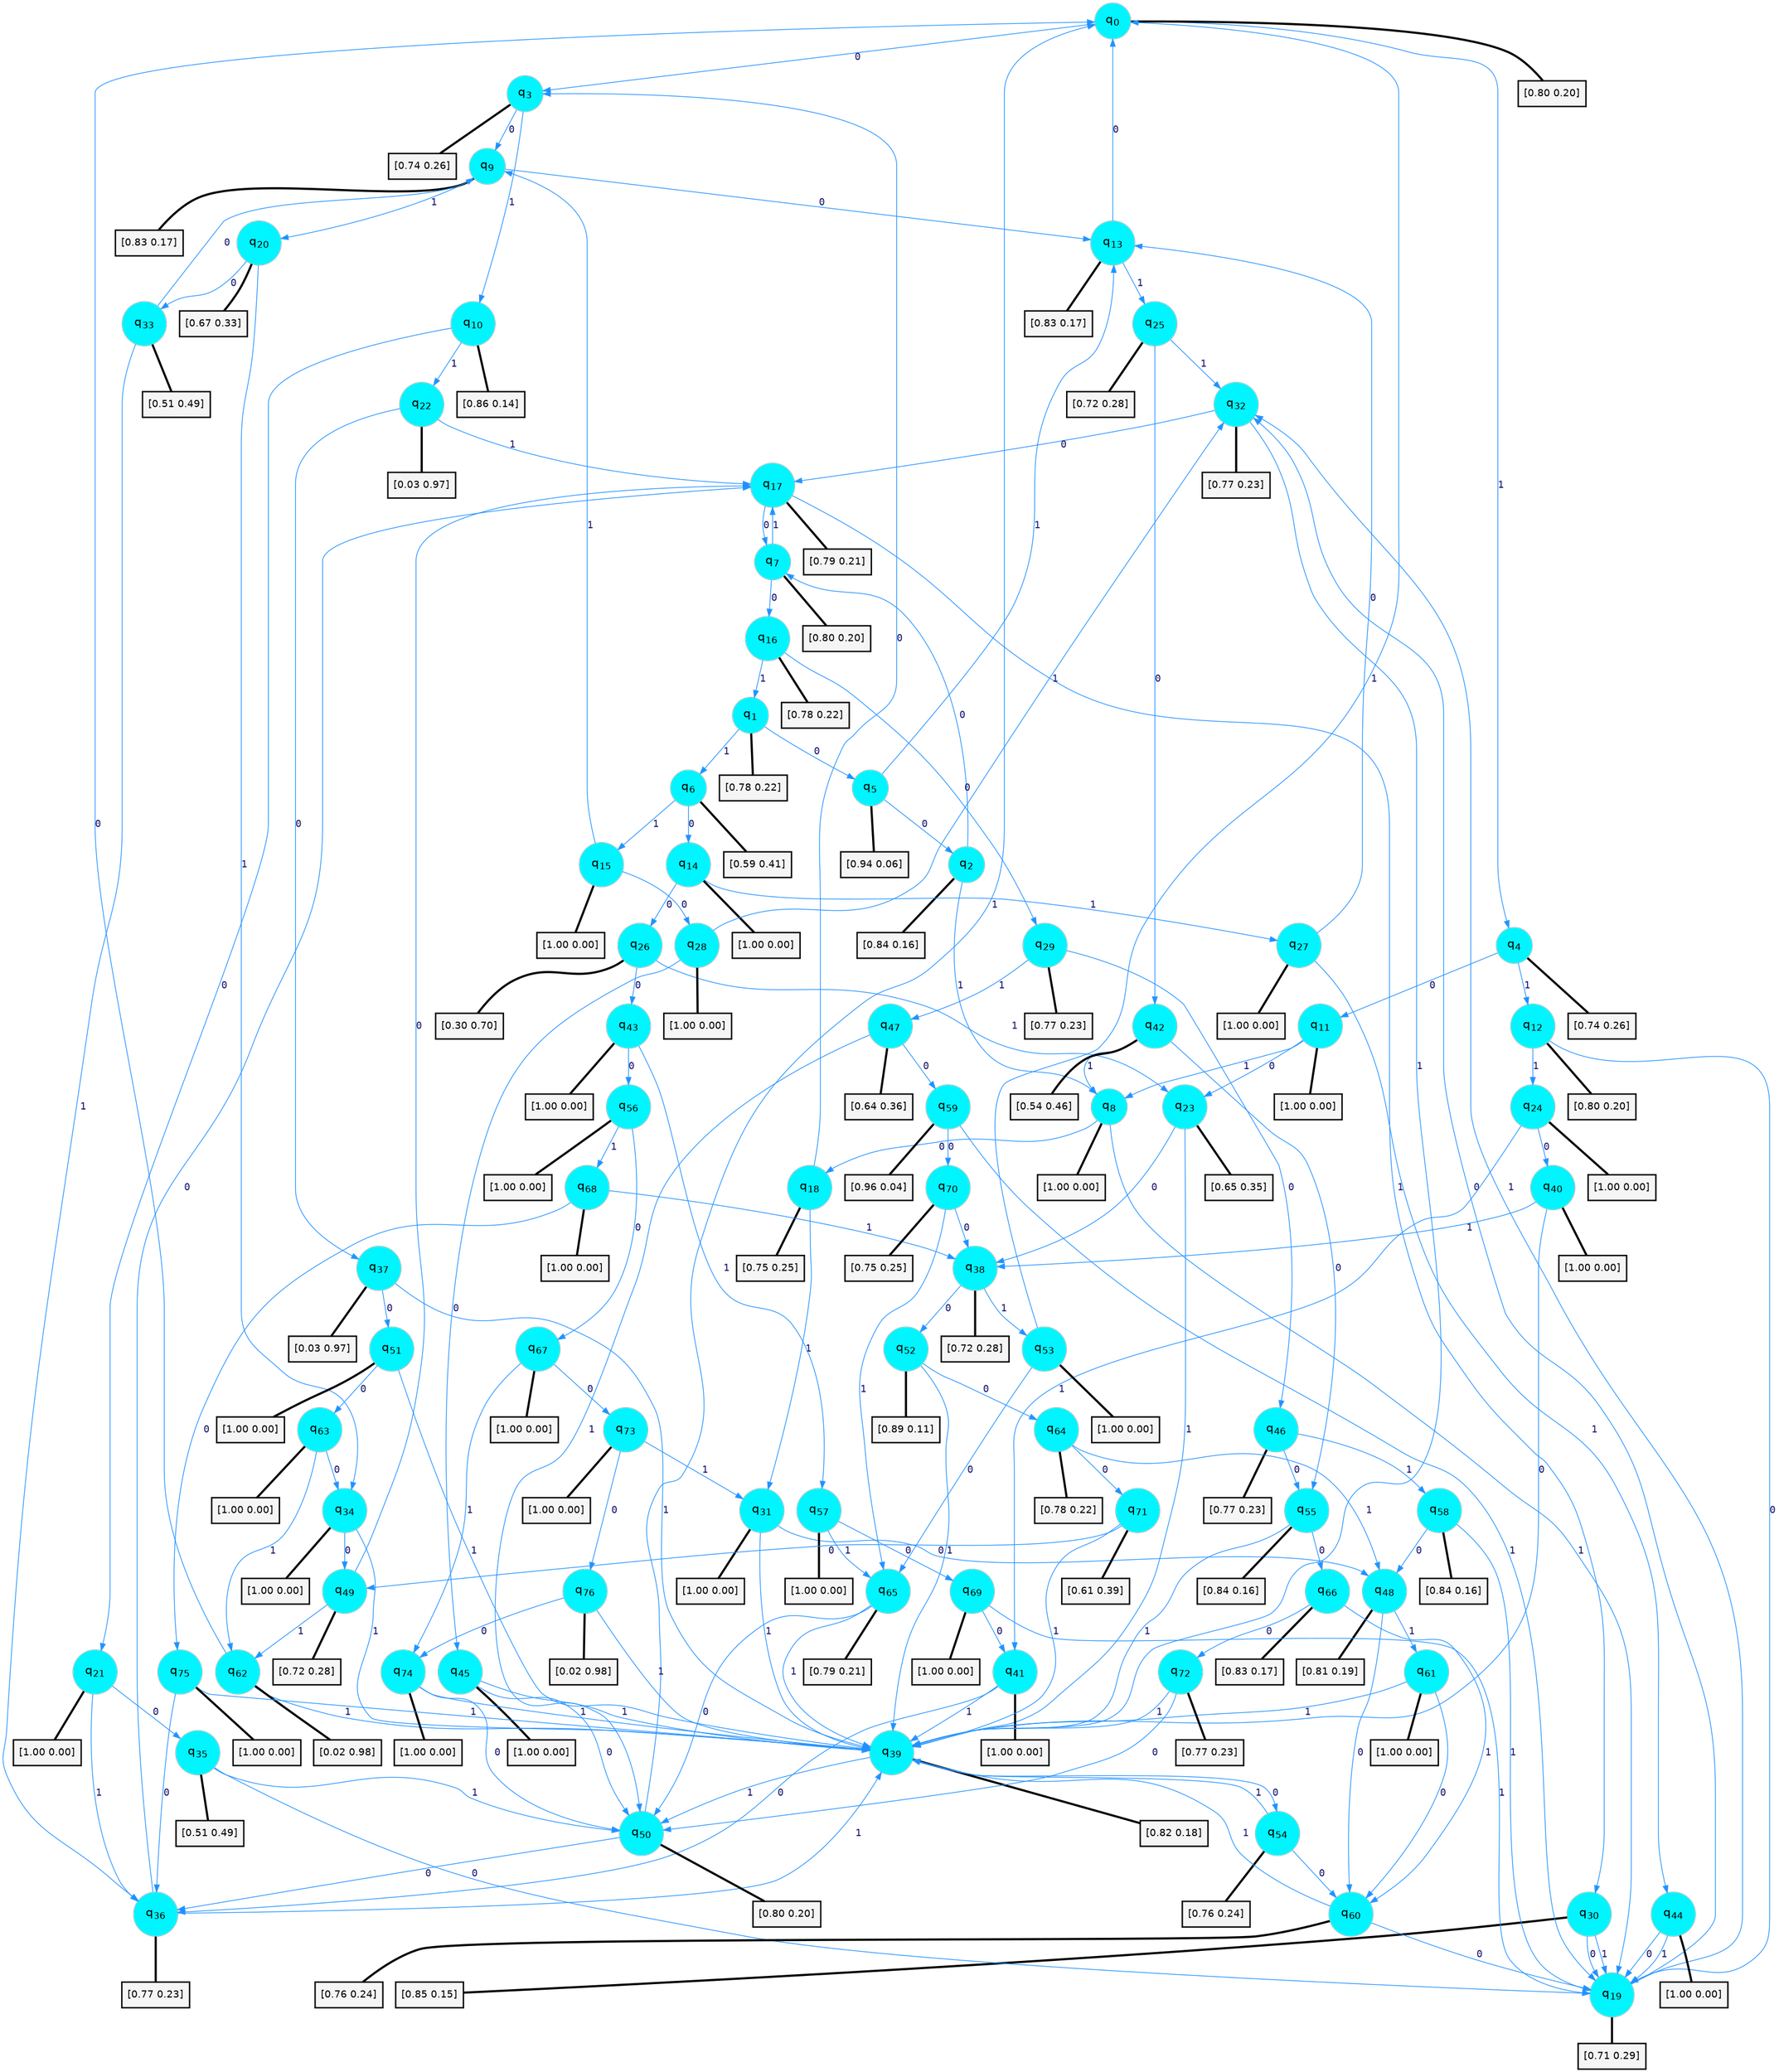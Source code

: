 digraph G {
graph [
bgcolor=transparent, dpi=300, rankdir=TD, size="40,25"];
node [
color=gray, fillcolor=turquoise1, fontcolor=black, fontname=Helvetica, fontsize=16, fontweight=bold, shape=circle, style=filled];
edge [
arrowsize=1, color=dodgerblue1, fontcolor=midnightblue, fontname=courier, fontweight=bold, penwidth=1, style=solid, weight=20];
0[label=<q<SUB>0</SUB>>];
1[label=<q<SUB>1</SUB>>];
2[label=<q<SUB>2</SUB>>];
3[label=<q<SUB>3</SUB>>];
4[label=<q<SUB>4</SUB>>];
5[label=<q<SUB>5</SUB>>];
6[label=<q<SUB>6</SUB>>];
7[label=<q<SUB>7</SUB>>];
8[label=<q<SUB>8</SUB>>];
9[label=<q<SUB>9</SUB>>];
10[label=<q<SUB>10</SUB>>];
11[label=<q<SUB>11</SUB>>];
12[label=<q<SUB>12</SUB>>];
13[label=<q<SUB>13</SUB>>];
14[label=<q<SUB>14</SUB>>];
15[label=<q<SUB>15</SUB>>];
16[label=<q<SUB>16</SUB>>];
17[label=<q<SUB>17</SUB>>];
18[label=<q<SUB>18</SUB>>];
19[label=<q<SUB>19</SUB>>];
20[label=<q<SUB>20</SUB>>];
21[label=<q<SUB>21</SUB>>];
22[label=<q<SUB>22</SUB>>];
23[label=<q<SUB>23</SUB>>];
24[label=<q<SUB>24</SUB>>];
25[label=<q<SUB>25</SUB>>];
26[label=<q<SUB>26</SUB>>];
27[label=<q<SUB>27</SUB>>];
28[label=<q<SUB>28</SUB>>];
29[label=<q<SUB>29</SUB>>];
30[label=<q<SUB>30</SUB>>];
31[label=<q<SUB>31</SUB>>];
32[label=<q<SUB>32</SUB>>];
33[label=<q<SUB>33</SUB>>];
34[label=<q<SUB>34</SUB>>];
35[label=<q<SUB>35</SUB>>];
36[label=<q<SUB>36</SUB>>];
37[label=<q<SUB>37</SUB>>];
38[label=<q<SUB>38</SUB>>];
39[label=<q<SUB>39</SUB>>];
40[label=<q<SUB>40</SUB>>];
41[label=<q<SUB>41</SUB>>];
42[label=<q<SUB>42</SUB>>];
43[label=<q<SUB>43</SUB>>];
44[label=<q<SUB>44</SUB>>];
45[label=<q<SUB>45</SUB>>];
46[label=<q<SUB>46</SUB>>];
47[label=<q<SUB>47</SUB>>];
48[label=<q<SUB>48</SUB>>];
49[label=<q<SUB>49</SUB>>];
50[label=<q<SUB>50</SUB>>];
51[label=<q<SUB>51</SUB>>];
52[label=<q<SUB>52</SUB>>];
53[label=<q<SUB>53</SUB>>];
54[label=<q<SUB>54</SUB>>];
55[label=<q<SUB>55</SUB>>];
56[label=<q<SUB>56</SUB>>];
57[label=<q<SUB>57</SUB>>];
58[label=<q<SUB>58</SUB>>];
59[label=<q<SUB>59</SUB>>];
60[label=<q<SUB>60</SUB>>];
61[label=<q<SUB>61</SUB>>];
62[label=<q<SUB>62</SUB>>];
63[label=<q<SUB>63</SUB>>];
64[label=<q<SUB>64</SUB>>];
65[label=<q<SUB>65</SUB>>];
66[label=<q<SUB>66</SUB>>];
67[label=<q<SUB>67</SUB>>];
68[label=<q<SUB>68</SUB>>];
69[label=<q<SUB>69</SUB>>];
70[label=<q<SUB>70</SUB>>];
71[label=<q<SUB>71</SUB>>];
72[label=<q<SUB>72</SUB>>];
73[label=<q<SUB>73</SUB>>];
74[label=<q<SUB>74</SUB>>];
75[label=<q<SUB>75</SUB>>];
76[label=<q<SUB>76</SUB>>];
77[label="[0.80 0.20]", shape=box,fontcolor=black, fontname=Helvetica, fontsize=14, penwidth=2, fillcolor=whitesmoke,color=black];
78[label="[0.78 0.22]", shape=box,fontcolor=black, fontname=Helvetica, fontsize=14, penwidth=2, fillcolor=whitesmoke,color=black];
79[label="[0.84 0.16]", shape=box,fontcolor=black, fontname=Helvetica, fontsize=14, penwidth=2, fillcolor=whitesmoke,color=black];
80[label="[0.74 0.26]", shape=box,fontcolor=black, fontname=Helvetica, fontsize=14, penwidth=2, fillcolor=whitesmoke,color=black];
81[label="[0.74 0.26]", shape=box,fontcolor=black, fontname=Helvetica, fontsize=14, penwidth=2, fillcolor=whitesmoke,color=black];
82[label="[0.94 0.06]", shape=box,fontcolor=black, fontname=Helvetica, fontsize=14, penwidth=2, fillcolor=whitesmoke,color=black];
83[label="[0.59 0.41]", shape=box,fontcolor=black, fontname=Helvetica, fontsize=14, penwidth=2, fillcolor=whitesmoke,color=black];
84[label="[0.80 0.20]", shape=box,fontcolor=black, fontname=Helvetica, fontsize=14, penwidth=2, fillcolor=whitesmoke,color=black];
85[label="[1.00 0.00]", shape=box,fontcolor=black, fontname=Helvetica, fontsize=14, penwidth=2, fillcolor=whitesmoke,color=black];
86[label="[0.83 0.17]", shape=box,fontcolor=black, fontname=Helvetica, fontsize=14, penwidth=2, fillcolor=whitesmoke,color=black];
87[label="[0.86 0.14]", shape=box,fontcolor=black, fontname=Helvetica, fontsize=14, penwidth=2, fillcolor=whitesmoke,color=black];
88[label="[1.00 0.00]", shape=box,fontcolor=black, fontname=Helvetica, fontsize=14, penwidth=2, fillcolor=whitesmoke,color=black];
89[label="[0.80 0.20]", shape=box,fontcolor=black, fontname=Helvetica, fontsize=14, penwidth=2, fillcolor=whitesmoke,color=black];
90[label="[0.83 0.17]", shape=box,fontcolor=black, fontname=Helvetica, fontsize=14, penwidth=2, fillcolor=whitesmoke,color=black];
91[label="[1.00 0.00]", shape=box,fontcolor=black, fontname=Helvetica, fontsize=14, penwidth=2, fillcolor=whitesmoke,color=black];
92[label="[1.00 0.00]", shape=box,fontcolor=black, fontname=Helvetica, fontsize=14, penwidth=2, fillcolor=whitesmoke,color=black];
93[label="[0.78 0.22]", shape=box,fontcolor=black, fontname=Helvetica, fontsize=14, penwidth=2, fillcolor=whitesmoke,color=black];
94[label="[0.79 0.21]", shape=box,fontcolor=black, fontname=Helvetica, fontsize=14, penwidth=2, fillcolor=whitesmoke,color=black];
95[label="[0.75 0.25]", shape=box,fontcolor=black, fontname=Helvetica, fontsize=14, penwidth=2, fillcolor=whitesmoke,color=black];
96[label="[0.71 0.29]", shape=box,fontcolor=black, fontname=Helvetica, fontsize=14, penwidth=2, fillcolor=whitesmoke,color=black];
97[label="[0.67 0.33]", shape=box,fontcolor=black, fontname=Helvetica, fontsize=14, penwidth=2, fillcolor=whitesmoke,color=black];
98[label="[1.00 0.00]", shape=box,fontcolor=black, fontname=Helvetica, fontsize=14, penwidth=2, fillcolor=whitesmoke,color=black];
99[label="[0.03 0.97]", shape=box,fontcolor=black, fontname=Helvetica, fontsize=14, penwidth=2, fillcolor=whitesmoke,color=black];
100[label="[0.65 0.35]", shape=box,fontcolor=black, fontname=Helvetica, fontsize=14, penwidth=2, fillcolor=whitesmoke,color=black];
101[label="[1.00 0.00]", shape=box,fontcolor=black, fontname=Helvetica, fontsize=14, penwidth=2, fillcolor=whitesmoke,color=black];
102[label="[0.72 0.28]", shape=box,fontcolor=black, fontname=Helvetica, fontsize=14, penwidth=2, fillcolor=whitesmoke,color=black];
103[label="[0.30 0.70]", shape=box,fontcolor=black, fontname=Helvetica, fontsize=14, penwidth=2, fillcolor=whitesmoke,color=black];
104[label="[1.00 0.00]", shape=box,fontcolor=black, fontname=Helvetica, fontsize=14, penwidth=2, fillcolor=whitesmoke,color=black];
105[label="[1.00 0.00]", shape=box,fontcolor=black, fontname=Helvetica, fontsize=14, penwidth=2, fillcolor=whitesmoke,color=black];
106[label="[0.77 0.23]", shape=box,fontcolor=black, fontname=Helvetica, fontsize=14, penwidth=2, fillcolor=whitesmoke,color=black];
107[label="[0.85 0.15]", shape=box,fontcolor=black, fontname=Helvetica, fontsize=14, penwidth=2, fillcolor=whitesmoke,color=black];
108[label="[1.00 0.00]", shape=box,fontcolor=black, fontname=Helvetica, fontsize=14, penwidth=2, fillcolor=whitesmoke,color=black];
109[label="[0.77 0.23]", shape=box,fontcolor=black, fontname=Helvetica, fontsize=14, penwidth=2, fillcolor=whitesmoke,color=black];
110[label="[0.51 0.49]", shape=box,fontcolor=black, fontname=Helvetica, fontsize=14, penwidth=2, fillcolor=whitesmoke,color=black];
111[label="[1.00 0.00]", shape=box,fontcolor=black, fontname=Helvetica, fontsize=14, penwidth=2, fillcolor=whitesmoke,color=black];
112[label="[0.51 0.49]", shape=box,fontcolor=black, fontname=Helvetica, fontsize=14, penwidth=2, fillcolor=whitesmoke,color=black];
113[label="[0.77 0.23]", shape=box,fontcolor=black, fontname=Helvetica, fontsize=14, penwidth=2, fillcolor=whitesmoke,color=black];
114[label="[0.03 0.97]", shape=box,fontcolor=black, fontname=Helvetica, fontsize=14, penwidth=2, fillcolor=whitesmoke,color=black];
115[label="[0.72 0.28]", shape=box,fontcolor=black, fontname=Helvetica, fontsize=14, penwidth=2, fillcolor=whitesmoke,color=black];
116[label="[0.82 0.18]", shape=box,fontcolor=black, fontname=Helvetica, fontsize=14, penwidth=2, fillcolor=whitesmoke,color=black];
117[label="[1.00 0.00]", shape=box,fontcolor=black, fontname=Helvetica, fontsize=14, penwidth=2, fillcolor=whitesmoke,color=black];
118[label="[1.00 0.00]", shape=box,fontcolor=black, fontname=Helvetica, fontsize=14, penwidth=2, fillcolor=whitesmoke,color=black];
119[label="[0.54 0.46]", shape=box,fontcolor=black, fontname=Helvetica, fontsize=14, penwidth=2, fillcolor=whitesmoke,color=black];
120[label="[1.00 0.00]", shape=box,fontcolor=black, fontname=Helvetica, fontsize=14, penwidth=2, fillcolor=whitesmoke,color=black];
121[label="[1.00 0.00]", shape=box,fontcolor=black, fontname=Helvetica, fontsize=14, penwidth=2, fillcolor=whitesmoke,color=black];
122[label="[1.00 0.00]", shape=box,fontcolor=black, fontname=Helvetica, fontsize=14, penwidth=2, fillcolor=whitesmoke,color=black];
123[label="[0.77 0.23]", shape=box,fontcolor=black, fontname=Helvetica, fontsize=14, penwidth=2, fillcolor=whitesmoke,color=black];
124[label="[0.64 0.36]", shape=box,fontcolor=black, fontname=Helvetica, fontsize=14, penwidth=2, fillcolor=whitesmoke,color=black];
125[label="[0.81 0.19]", shape=box,fontcolor=black, fontname=Helvetica, fontsize=14, penwidth=2, fillcolor=whitesmoke,color=black];
126[label="[0.72 0.28]", shape=box,fontcolor=black, fontname=Helvetica, fontsize=14, penwidth=2, fillcolor=whitesmoke,color=black];
127[label="[0.80 0.20]", shape=box,fontcolor=black, fontname=Helvetica, fontsize=14, penwidth=2, fillcolor=whitesmoke,color=black];
128[label="[1.00 0.00]", shape=box,fontcolor=black, fontname=Helvetica, fontsize=14, penwidth=2, fillcolor=whitesmoke,color=black];
129[label="[0.89 0.11]", shape=box,fontcolor=black, fontname=Helvetica, fontsize=14, penwidth=2, fillcolor=whitesmoke,color=black];
130[label="[1.00 0.00]", shape=box,fontcolor=black, fontname=Helvetica, fontsize=14, penwidth=2, fillcolor=whitesmoke,color=black];
131[label="[0.76 0.24]", shape=box,fontcolor=black, fontname=Helvetica, fontsize=14, penwidth=2, fillcolor=whitesmoke,color=black];
132[label="[0.84 0.16]", shape=box,fontcolor=black, fontname=Helvetica, fontsize=14, penwidth=2, fillcolor=whitesmoke,color=black];
133[label="[1.00 0.00]", shape=box,fontcolor=black, fontname=Helvetica, fontsize=14, penwidth=2, fillcolor=whitesmoke,color=black];
134[label="[1.00 0.00]", shape=box,fontcolor=black, fontname=Helvetica, fontsize=14, penwidth=2, fillcolor=whitesmoke,color=black];
135[label="[0.84 0.16]", shape=box,fontcolor=black, fontname=Helvetica, fontsize=14, penwidth=2, fillcolor=whitesmoke,color=black];
136[label="[0.96 0.04]", shape=box,fontcolor=black, fontname=Helvetica, fontsize=14, penwidth=2, fillcolor=whitesmoke,color=black];
137[label="[0.76 0.24]", shape=box,fontcolor=black, fontname=Helvetica, fontsize=14, penwidth=2, fillcolor=whitesmoke,color=black];
138[label="[1.00 0.00]", shape=box,fontcolor=black, fontname=Helvetica, fontsize=14, penwidth=2, fillcolor=whitesmoke,color=black];
139[label="[0.02 0.98]", shape=box,fontcolor=black, fontname=Helvetica, fontsize=14, penwidth=2, fillcolor=whitesmoke,color=black];
140[label="[1.00 0.00]", shape=box,fontcolor=black, fontname=Helvetica, fontsize=14, penwidth=2, fillcolor=whitesmoke,color=black];
141[label="[0.78 0.22]", shape=box,fontcolor=black, fontname=Helvetica, fontsize=14, penwidth=2, fillcolor=whitesmoke,color=black];
142[label="[0.79 0.21]", shape=box,fontcolor=black, fontname=Helvetica, fontsize=14, penwidth=2, fillcolor=whitesmoke,color=black];
143[label="[0.83 0.17]", shape=box,fontcolor=black, fontname=Helvetica, fontsize=14, penwidth=2, fillcolor=whitesmoke,color=black];
144[label="[1.00 0.00]", shape=box,fontcolor=black, fontname=Helvetica, fontsize=14, penwidth=2, fillcolor=whitesmoke,color=black];
145[label="[1.00 0.00]", shape=box,fontcolor=black, fontname=Helvetica, fontsize=14, penwidth=2, fillcolor=whitesmoke,color=black];
146[label="[1.00 0.00]", shape=box,fontcolor=black, fontname=Helvetica, fontsize=14, penwidth=2, fillcolor=whitesmoke,color=black];
147[label="[0.75 0.25]", shape=box,fontcolor=black, fontname=Helvetica, fontsize=14, penwidth=2, fillcolor=whitesmoke,color=black];
148[label="[0.61 0.39]", shape=box,fontcolor=black, fontname=Helvetica, fontsize=14, penwidth=2, fillcolor=whitesmoke,color=black];
149[label="[0.77 0.23]", shape=box,fontcolor=black, fontname=Helvetica, fontsize=14, penwidth=2, fillcolor=whitesmoke,color=black];
150[label="[1.00 0.00]", shape=box,fontcolor=black, fontname=Helvetica, fontsize=14, penwidth=2, fillcolor=whitesmoke,color=black];
151[label="[1.00 0.00]", shape=box,fontcolor=black, fontname=Helvetica, fontsize=14, penwidth=2, fillcolor=whitesmoke,color=black];
152[label="[1.00 0.00]", shape=box,fontcolor=black, fontname=Helvetica, fontsize=14, penwidth=2, fillcolor=whitesmoke,color=black];
153[label="[0.02 0.98]", shape=box,fontcolor=black, fontname=Helvetica, fontsize=14, penwidth=2, fillcolor=whitesmoke,color=black];
0->3 [label=0];
0->4 [label=1];
0->77 [arrowhead=none, penwidth=3,color=black];
1->5 [label=0];
1->6 [label=1];
1->78 [arrowhead=none, penwidth=3,color=black];
2->7 [label=0];
2->8 [label=1];
2->79 [arrowhead=none, penwidth=3,color=black];
3->9 [label=0];
3->10 [label=1];
3->80 [arrowhead=none, penwidth=3,color=black];
4->11 [label=0];
4->12 [label=1];
4->81 [arrowhead=none, penwidth=3,color=black];
5->2 [label=0];
5->13 [label=1];
5->82 [arrowhead=none, penwidth=3,color=black];
6->14 [label=0];
6->15 [label=1];
6->83 [arrowhead=none, penwidth=3,color=black];
7->16 [label=0];
7->17 [label=1];
7->84 [arrowhead=none, penwidth=3,color=black];
8->18 [label=0];
8->19 [label=1];
8->85 [arrowhead=none, penwidth=3,color=black];
9->13 [label=0];
9->20 [label=1];
9->86 [arrowhead=none, penwidth=3,color=black];
10->21 [label=0];
10->22 [label=1];
10->87 [arrowhead=none, penwidth=3,color=black];
11->23 [label=0];
11->8 [label=1];
11->88 [arrowhead=none, penwidth=3,color=black];
12->19 [label=0];
12->24 [label=1];
12->89 [arrowhead=none, penwidth=3,color=black];
13->0 [label=0];
13->25 [label=1];
13->90 [arrowhead=none, penwidth=3,color=black];
14->26 [label=0];
14->27 [label=1];
14->91 [arrowhead=none, penwidth=3,color=black];
15->28 [label=0];
15->9 [label=1];
15->92 [arrowhead=none, penwidth=3,color=black];
16->29 [label=0];
16->1 [label=1];
16->93 [arrowhead=none, penwidth=3,color=black];
17->7 [label=0];
17->30 [label=1];
17->94 [arrowhead=none, penwidth=3,color=black];
18->3 [label=0];
18->31 [label=1];
18->95 [arrowhead=none, penwidth=3,color=black];
19->32 [label=0];
19->32 [label=1];
19->96 [arrowhead=none, penwidth=3,color=black];
20->33 [label=0];
20->34 [label=1];
20->97 [arrowhead=none, penwidth=3,color=black];
21->35 [label=0];
21->36 [label=1];
21->98 [arrowhead=none, penwidth=3,color=black];
22->37 [label=0];
22->17 [label=1];
22->99 [arrowhead=none, penwidth=3,color=black];
23->38 [label=0];
23->39 [label=1];
23->100 [arrowhead=none, penwidth=3,color=black];
24->40 [label=0];
24->41 [label=1];
24->101 [arrowhead=none, penwidth=3,color=black];
25->42 [label=0];
25->32 [label=1];
25->102 [arrowhead=none, penwidth=3,color=black];
26->43 [label=0];
26->23 [label=1];
26->103 [arrowhead=none, penwidth=3,color=black];
27->13 [label=0];
27->44 [label=1];
27->104 [arrowhead=none, penwidth=3,color=black];
28->45 [label=0];
28->32 [label=1];
28->105 [arrowhead=none, penwidth=3,color=black];
29->46 [label=0];
29->47 [label=1];
29->106 [arrowhead=none, penwidth=3,color=black];
30->19 [label=0];
30->19 [label=1];
30->107 [arrowhead=none, penwidth=3,color=black];
31->48 [label=0];
31->39 [label=1];
31->108 [arrowhead=none, penwidth=3,color=black];
32->17 [label=0];
32->39 [label=1];
32->109 [arrowhead=none, penwidth=3,color=black];
33->9 [label=0];
33->36 [label=1];
33->110 [arrowhead=none, penwidth=3,color=black];
34->49 [label=0];
34->39 [label=1];
34->111 [arrowhead=none, penwidth=3,color=black];
35->19 [label=0];
35->50 [label=1];
35->112 [arrowhead=none, penwidth=3,color=black];
36->17 [label=0];
36->39 [label=1];
36->113 [arrowhead=none, penwidth=3,color=black];
37->51 [label=0];
37->39 [label=1];
37->114 [arrowhead=none, penwidth=3,color=black];
38->52 [label=0];
38->53 [label=1];
38->115 [arrowhead=none, penwidth=3,color=black];
39->54 [label=0];
39->50 [label=1];
39->116 [arrowhead=none, penwidth=3,color=black];
40->39 [label=0];
40->38 [label=1];
40->117 [arrowhead=none, penwidth=3,color=black];
41->36 [label=0];
41->39 [label=1];
41->118 [arrowhead=none, penwidth=3,color=black];
42->55 [label=0];
42->8 [label=1];
42->119 [arrowhead=none, penwidth=3,color=black];
43->56 [label=0];
43->57 [label=1];
43->120 [arrowhead=none, penwidth=3,color=black];
44->19 [label=0];
44->19 [label=1];
44->121 [arrowhead=none, penwidth=3,color=black];
45->50 [label=0];
45->39 [label=1];
45->122 [arrowhead=none, penwidth=3,color=black];
46->55 [label=0];
46->58 [label=1];
46->123 [arrowhead=none, penwidth=3,color=black];
47->59 [label=0];
47->50 [label=1];
47->124 [arrowhead=none, penwidth=3,color=black];
48->60 [label=0];
48->61 [label=1];
48->125 [arrowhead=none, penwidth=3,color=black];
49->17 [label=0];
49->62 [label=1];
49->126 [arrowhead=none, penwidth=3,color=black];
50->36 [label=0];
50->0 [label=1];
50->127 [arrowhead=none, penwidth=3,color=black];
51->63 [label=0];
51->39 [label=1];
51->128 [arrowhead=none, penwidth=3,color=black];
52->64 [label=0];
52->39 [label=1];
52->129 [arrowhead=none, penwidth=3,color=black];
53->65 [label=0];
53->0 [label=1];
53->130 [arrowhead=none, penwidth=3,color=black];
54->60 [label=0];
54->39 [label=1];
54->131 [arrowhead=none, penwidth=3,color=black];
55->66 [label=0];
55->39 [label=1];
55->132 [arrowhead=none, penwidth=3,color=black];
56->67 [label=0];
56->68 [label=1];
56->133 [arrowhead=none, penwidth=3,color=black];
57->69 [label=0];
57->65 [label=1];
57->134 [arrowhead=none, penwidth=3,color=black];
58->48 [label=0];
58->19 [label=1];
58->135 [arrowhead=none, penwidth=3,color=black];
59->70 [label=0];
59->19 [label=1];
59->136 [arrowhead=none, penwidth=3,color=black];
60->19 [label=0];
60->39 [label=1];
60->137 [arrowhead=none, penwidth=3,color=black];
61->60 [label=0];
61->39 [label=1];
61->138 [arrowhead=none, penwidth=3,color=black];
62->0 [label=0];
62->39 [label=1];
62->139 [arrowhead=none, penwidth=3,color=black];
63->34 [label=0];
63->62 [label=1];
63->140 [arrowhead=none, penwidth=3,color=black];
64->71 [label=0];
64->48 [label=1];
64->141 [arrowhead=none, penwidth=3,color=black];
65->50 [label=0];
65->39 [label=1];
65->142 [arrowhead=none, penwidth=3,color=black];
66->72 [label=0];
66->60 [label=1];
66->143 [arrowhead=none, penwidth=3,color=black];
67->73 [label=0];
67->74 [label=1];
67->144 [arrowhead=none, penwidth=3,color=black];
68->75 [label=0];
68->38 [label=1];
68->145 [arrowhead=none, penwidth=3,color=black];
69->41 [label=0];
69->19 [label=1];
69->146 [arrowhead=none, penwidth=3,color=black];
70->38 [label=0];
70->65 [label=1];
70->147 [arrowhead=none, penwidth=3,color=black];
71->49 [label=0];
71->39 [label=1];
71->148 [arrowhead=none, penwidth=3,color=black];
72->50 [label=0];
72->39 [label=1];
72->149 [arrowhead=none, penwidth=3,color=black];
73->76 [label=0];
73->31 [label=1];
73->150 [arrowhead=none, penwidth=3,color=black];
74->50 [label=0];
74->39 [label=1];
74->151 [arrowhead=none, penwidth=3,color=black];
75->36 [label=0];
75->39 [label=1];
75->152 [arrowhead=none, penwidth=3,color=black];
76->74 [label=0];
76->39 [label=1];
76->153 [arrowhead=none, penwidth=3,color=black];
}
